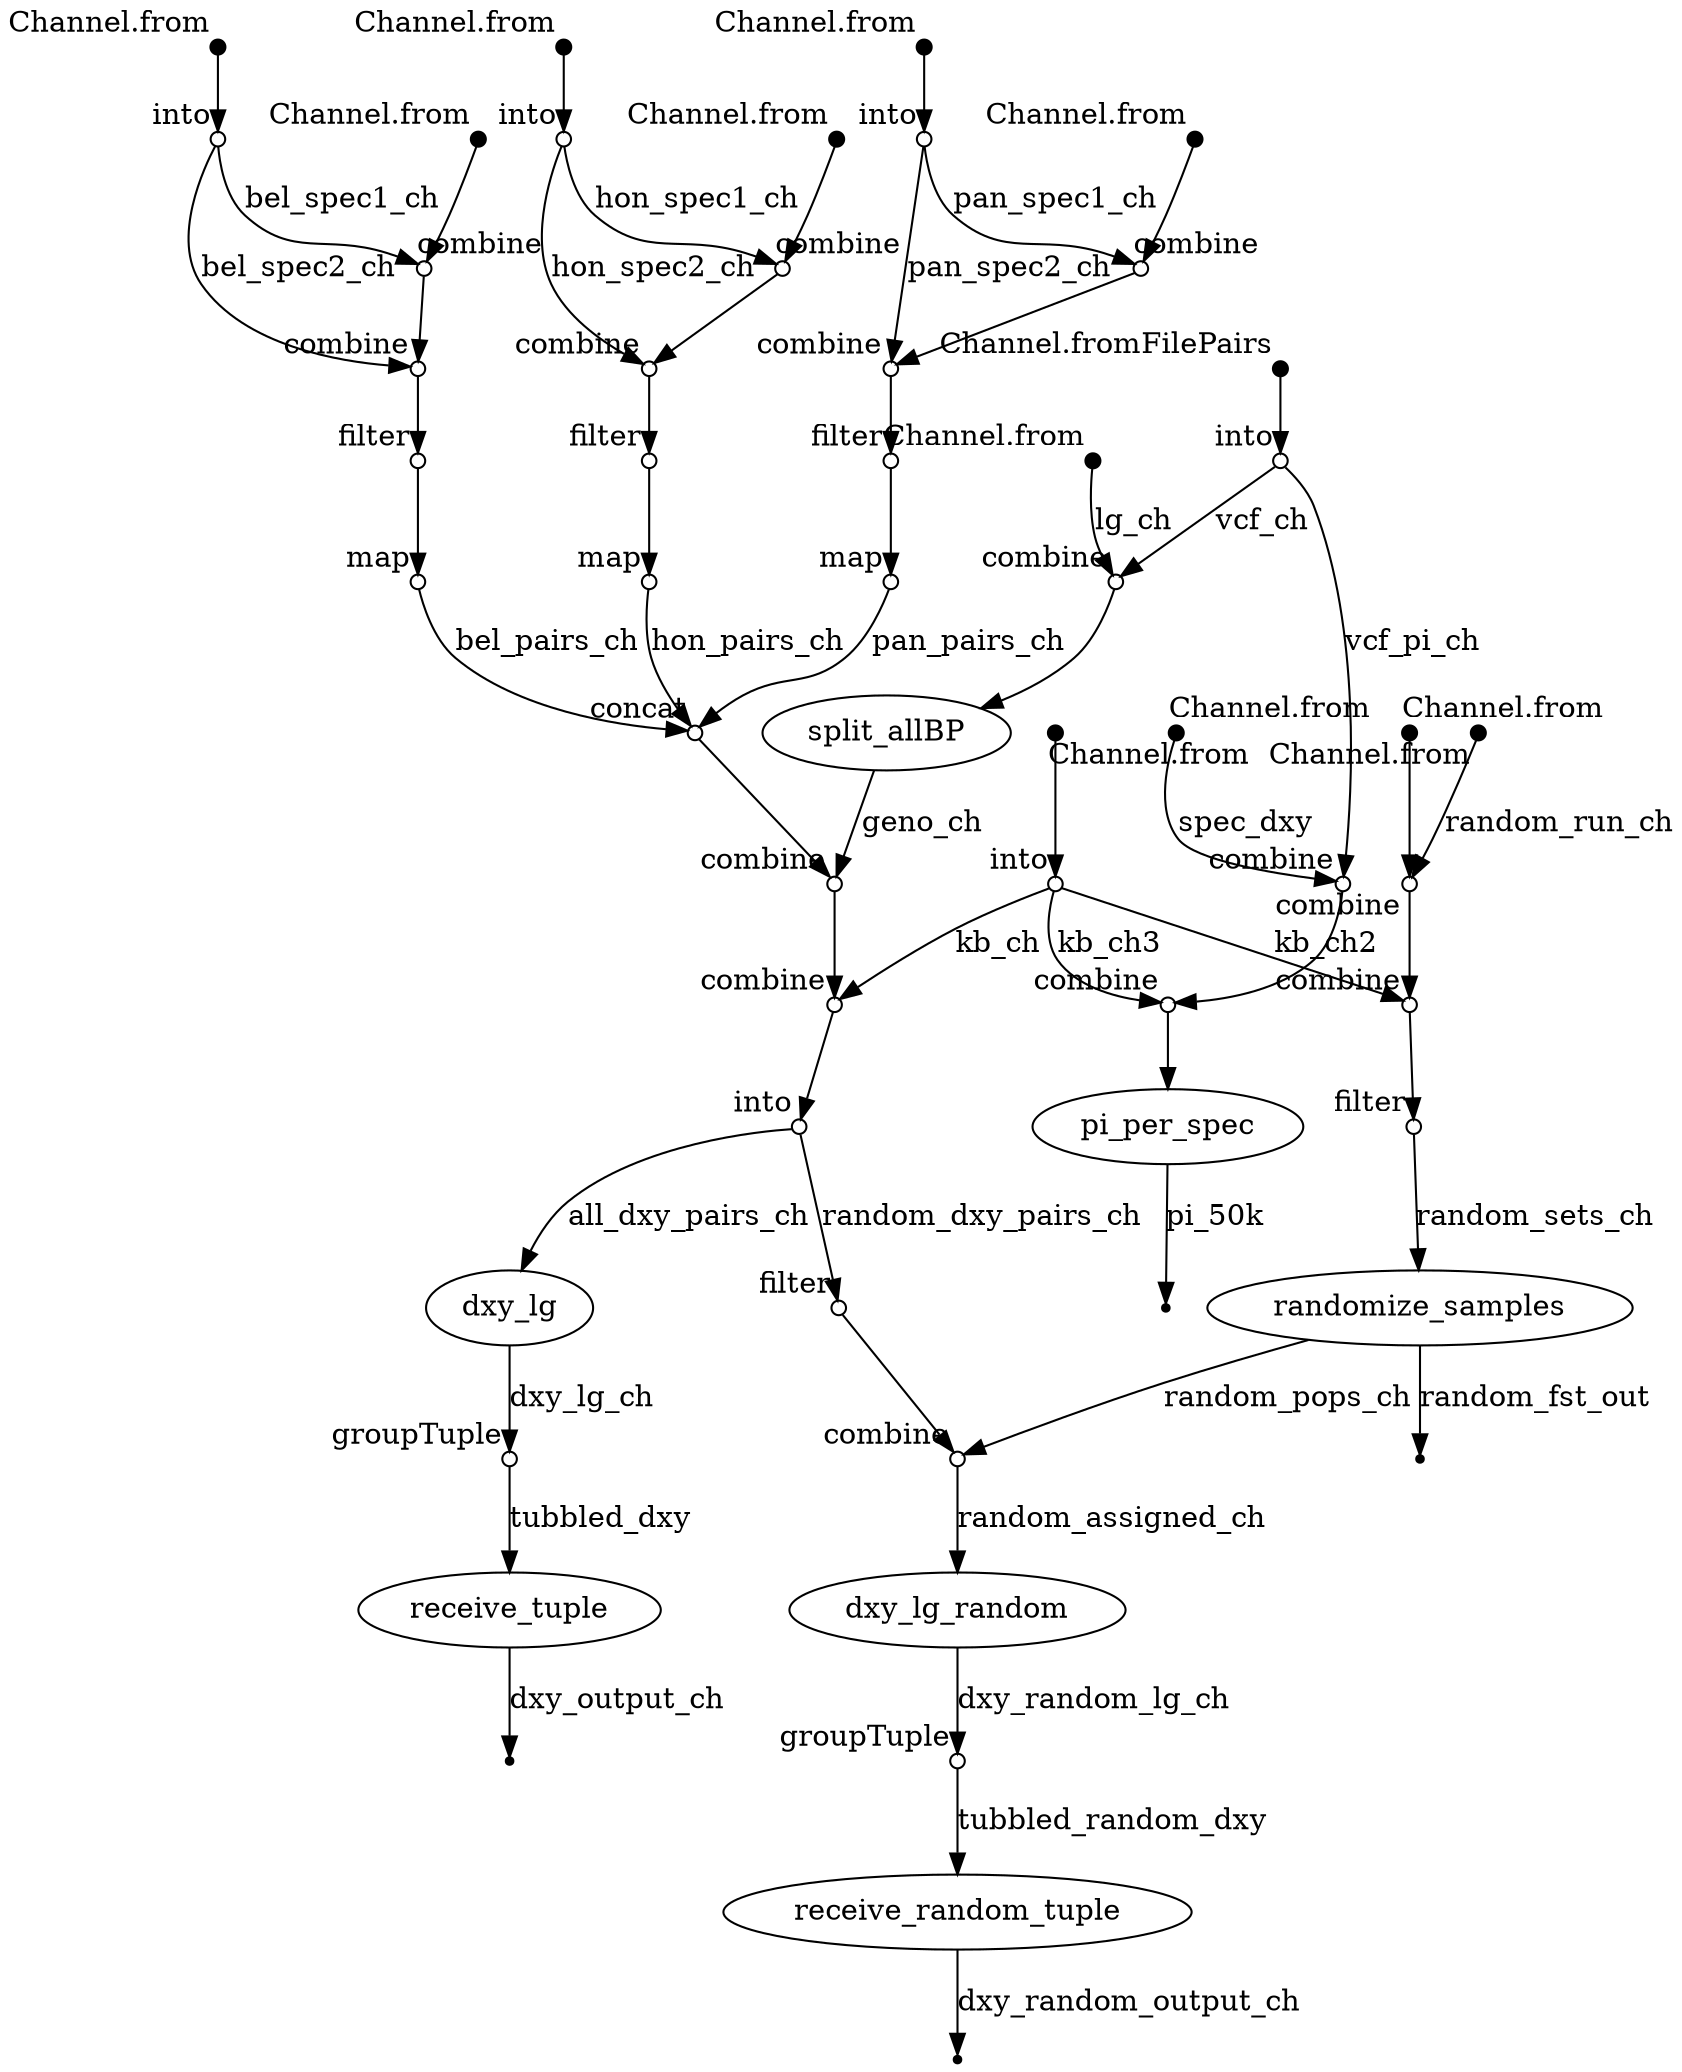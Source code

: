 digraph "analysis_dxy" {
p0 [shape=point,label="",fixedsize=true,width=0.1,xlabel="Channel.fromFilePairs"];
p1 [shape=circle,label="",fixedsize=true,width=0.1,xlabel="into"];
p0 -> p1;

p1 [shape=circle,label="",fixedsize=true,width=0.1,xlabel="into"];
p3 [shape=circle,label="",fixedsize=true,width=0.1,xlabel="combine"];
p1 -> p3 [label="vcf_ch"];

p1 [shape=circle,label="",fixedsize=true,width=0.1,xlabel="into"];
p50 [shape=circle,label="",fixedsize=true,width=0.1,xlabel="combine"];
p1 -> p50 [label="vcf_pi_ch"];

p2 [shape=point,label="",fixedsize=true,width=0.1,xlabel="Channel.from"];
p3 [shape=circle,label="",fixedsize=true,width=0.1,xlabel="combine"];
p2 -> p3 [label="lg_ch"];

p3 [shape=circle,label="",fixedsize=true,width=0.1,xlabel="combine"];
p4 [label="split_allBP"];
p3 -> p4;

p4 [label="split_allBP"];
p30 [shape=circle,label="",fixedsize=true,width=0.1,xlabel="combine"];
p4 -> p30 [label="geno_ch"];

p5 [shape=point,label="",fixedsize=true,width=0.1,xlabel="Channel.from"];
p6 [shape=circle,label="",fixedsize=true,width=0.1,xlabel="into"];
p5 -> p6;

p6 [shape=circle,label="",fixedsize=true,width=0.1,xlabel="into"];
p15 [shape=circle,label="",fixedsize=true,width=0.1,xlabel="combine"];
p6 -> p15 [label="bel_spec1_ch"];

p6 [shape=circle,label="",fixedsize=true,width=0.1,xlabel="into"];
p16 [shape=circle,label="",fixedsize=true,width=0.1,xlabel="combine"];
p6 -> p16 [label="bel_spec2_ch"];

p7 [shape=point,label="",fixedsize=true,width=0.1,xlabel="Channel.from"];
p8 [shape=circle,label="",fixedsize=true,width=0.1,xlabel="into"];
p7 -> p8;

p8 [shape=circle,label="",fixedsize=true,width=0.1,xlabel="into"];
p20 [shape=circle,label="",fixedsize=true,width=0.1,xlabel="combine"];
p8 -> p20 [label="hon_spec1_ch"];

p8 [shape=circle,label="",fixedsize=true,width=0.1,xlabel="into"];
p21 [shape=circle,label="",fixedsize=true,width=0.1,xlabel="combine"];
p8 -> p21 [label="hon_spec2_ch"];

p9 [shape=point,label="",fixedsize=true,width=0.1,xlabel="Channel.from"];
p10 [shape=circle,label="",fixedsize=true,width=0.1,xlabel="into"];
p9 -> p10;

p10 [shape=circle,label="",fixedsize=true,width=0.1,xlabel="into"];
p25 [shape=circle,label="",fixedsize=true,width=0.1,xlabel="combine"];
p10 -> p25 [label="pan_spec1_ch"];

p10 [shape=circle,label="",fixedsize=true,width=0.1,xlabel="into"];
p26 [shape=circle,label="",fixedsize=true,width=0.1,xlabel="combine"];
p10 -> p26 [label="pan_spec2_ch"];

p11 [shape=point,label="",fixedsize=true,width=0.1,xlabel="Channel.from"];
p50 [shape=circle,label="",fixedsize=true,width=0.1,xlabel="combine"];
p11 -> p50 [label="spec_dxy"];

p12 [shape=point,label="",fixedsize=true,width=0.1,xlabel="Channel.from"];
p13 [shape=circle,label="",fixedsize=true,width=0.1,xlabel="into"];
p12 -> p13;

p13 [shape=circle,label="",fixedsize=true,width=0.1,xlabel="into"];
p31 [shape=circle,label="",fixedsize=true,width=0.1,xlabel="combine"];
p13 -> p31 [label="kb_ch"];

p13 [shape=circle,label="",fixedsize=true,width=0.1,xlabel="into"];
p40 [shape=circle,label="",fixedsize=true,width=0.1,xlabel="combine"];
p13 -> p40 [label="kb_ch2"];

p13 [shape=circle,label="",fixedsize=true,width=0.1,xlabel="into"];
p51 [shape=circle,label="",fixedsize=true,width=0.1,xlabel="combine"];
p13 -> p51 [label="kb_ch3"];

p14 [shape=point,label="",fixedsize=true,width=0.1,xlabel="Channel.from"];
p15 [shape=circle,label="",fixedsize=true,width=0.1,xlabel="combine"];
p14 -> p15;

p15 [shape=circle,label="",fixedsize=true,width=0.1,xlabel="combine"];
p16 [shape=circle,label="",fixedsize=true,width=0.1,xlabel="combine"];
p15 -> p16;

p16 [shape=circle,label="",fixedsize=true,width=0.1,xlabel="combine"];
p17 [shape=circle,label="",fixedsize=true,width=0.1,xlabel="filter"];
p16 -> p17;

p17 [shape=circle,label="",fixedsize=true,width=0.1,xlabel="filter"];
p18 [shape=circle,label="",fixedsize=true,width=0.1,xlabel="map"];
p17 -> p18;

p18 [shape=circle,label="",fixedsize=true,width=0.1,xlabel="map"];
p29 [shape=circle,label="",fixedsize=true,width=0.1,xlabel="concat"];
p18 -> p29 [label="bel_pairs_ch"];

p19 [shape=point,label="",fixedsize=true,width=0.1,xlabel="Channel.from"];
p20 [shape=circle,label="",fixedsize=true,width=0.1,xlabel="combine"];
p19 -> p20;

p20 [shape=circle,label="",fixedsize=true,width=0.1,xlabel="combine"];
p21 [shape=circle,label="",fixedsize=true,width=0.1,xlabel="combine"];
p20 -> p21;

p21 [shape=circle,label="",fixedsize=true,width=0.1,xlabel="combine"];
p22 [shape=circle,label="",fixedsize=true,width=0.1,xlabel="filter"];
p21 -> p22;

p22 [shape=circle,label="",fixedsize=true,width=0.1,xlabel="filter"];
p23 [shape=circle,label="",fixedsize=true,width=0.1,xlabel="map"];
p22 -> p23;

p23 [shape=circle,label="",fixedsize=true,width=0.1,xlabel="map"];
p29 [shape=circle,label="",fixedsize=true,width=0.1,xlabel="concat"];
p23 -> p29 [label="hon_pairs_ch"];

p24 [shape=point,label="",fixedsize=true,width=0.1,xlabel="Channel.from"];
p25 [shape=circle,label="",fixedsize=true,width=0.1,xlabel="combine"];
p24 -> p25;

p25 [shape=circle,label="",fixedsize=true,width=0.1,xlabel="combine"];
p26 [shape=circle,label="",fixedsize=true,width=0.1,xlabel="combine"];
p25 -> p26;

p26 [shape=circle,label="",fixedsize=true,width=0.1,xlabel="combine"];
p27 [shape=circle,label="",fixedsize=true,width=0.1,xlabel="filter"];
p26 -> p27;

p27 [shape=circle,label="",fixedsize=true,width=0.1,xlabel="filter"];
p28 [shape=circle,label="",fixedsize=true,width=0.1,xlabel="map"];
p27 -> p28;

p28 [shape=circle,label="",fixedsize=true,width=0.1,xlabel="map"];
p29 [shape=circle,label="",fixedsize=true,width=0.1,xlabel="concat"];
p28 -> p29 [label="pan_pairs_ch"];

p29 [shape=circle,label="",fixedsize=true,width=0.1,xlabel="concat"];
p30 [shape=circle,label="",fixedsize=true,width=0.1,xlabel="combine"];
p29 -> p30;

p30 [shape=circle,label="",fixedsize=true,width=0.1,xlabel="combine"];
p31 [shape=circle,label="",fixedsize=true,width=0.1,xlabel="combine"];
p30 -> p31;

p31 [shape=circle,label="",fixedsize=true,width=0.1,xlabel="combine"];
p32 [shape=circle,label="",fixedsize=true,width=0.1,xlabel="into"];
p31 -> p32;

p32 [shape=circle,label="",fixedsize=true,width=0.1,xlabel="into"];
p33 [label="dxy_lg"];
p32 -> p33 [label="all_dxy_pairs_ch"];

p32 [shape=circle,label="",fixedsize=true,width=0.1,xlabel="into"];
p44 [shape=circle,label="",fixedsize=true,width=0.1,xlabel="filter"];
p32 -> p44 [label="random_dxy_pairs_ch"];

p33 [label="dxy_lg"];
p34 [shape=circle,label="",fixedsize=true,width=0.1,xlabel="groupTuple"];
p33 -> p34 [label="dxy_lg_ch"];

p34 [shape=circle,label="",fixedsize=true,width=0.1,xlabel="groupTuple"];
p35 [label="receive_tuple"];
p34 -> p35 [label="tubbled_dxy"];

p35 [label="receive_tuple"];
p36 [shape=point];
p35 -> p36 [label="dxy_output_ch"];

p37 [shape=point,label="",fixedsize=true,width=0.1,xlabel="Channel.from"];
p39 [shape=circle,label="",fixedsize=true,width=0.1,xlabel="combine"];
p37 -> p39 [label="random_run_ch"];

p38 [shape=point,label="",fixedsize=true,width=0.1,xlabel="Channel.from"];
p39 [shape=circle,label="",fixedsize=true,width=0.1,xlabel="combine"];
p38 -> p39;

p39 [shape=circle,label="",fixedsize=true,width=0.1,xlabel="combine"];
p40 [shape=circle,label="",fixedsize=true,width=0.1,xlabel="combine"];
p39 -> p40;

p40 [shape=circle,label="",fixedsize=true,width=0.1,xlabel="combine"];
p41 [shape=circle,label="",fixedsize=true,width=0.1,xlabel="filter"];
p40 -> p41;

p41 [shape=circle,label="",fixedsize=true,width=0.1,xlabel="filter"];
p42 [label="randomize_samples"];
p41 -> p42 [label="random_sets_ch"];

p42 [label="randomize_samples"];
p45 [shape=circle,label="",fixedsize=true,width=0.1,xlabel="combine"];
p42 -> p45 [label="random_pops_ch"];

p42 [label="randomize_samples"];
p43 [shape=point];
p42 -> p43 [label="random_fst_out"];

p44 [shape=circle,label="",fixedsize=true,width=0.1,xlabel="filter"];
p45 [shape=circle,label="",fixedsize=true,width=0.1,xlabel="combine"];
p44 -> p45;

p45 [shape=circle,label="",fixedsize=true,width=0.1,xlabel="combine"];
p46 [label="dxy_lg_random"];
p45 -> p46 [label="random_assigned_ch"];

p46 [label="dxy_lg_random"];
p47 [shape=circle,label="",fixedsize=true,width=0.1,xlabel="groupTuple"];
p46 -> p47 [label="dxy_random_lg_ch"];

p47 [shape=circle,label="",fixedsize=true,width=0.1,xlabel="groupTuple"];
p48 [label="receive_random_tuple"];
p47 -> p48 [label="tubbled_random_dxy"];

p48 [label="receive_random_tuple"];
p49 [shape=point];
p48 -> p49 [label="dxy_random_output_ch"];

p50 [shape=circle,label="",fixedsize=true,width=0.1,xlabel="combine"];
p51 [shape=circle,label="",fixedsize=true,width=0.1,xlabel="combine"];
p50 -> p51;

p51 [shape=circle,label="",fixedsize=true,width=0.1,xlabel="combine"];
p52 [label="pi_per_spec"];
p51 -> p52;

p52 [label="pi_per_spec"];
p53 [shape=point];
p52 -> p53 [label="pi_50k"];

}
